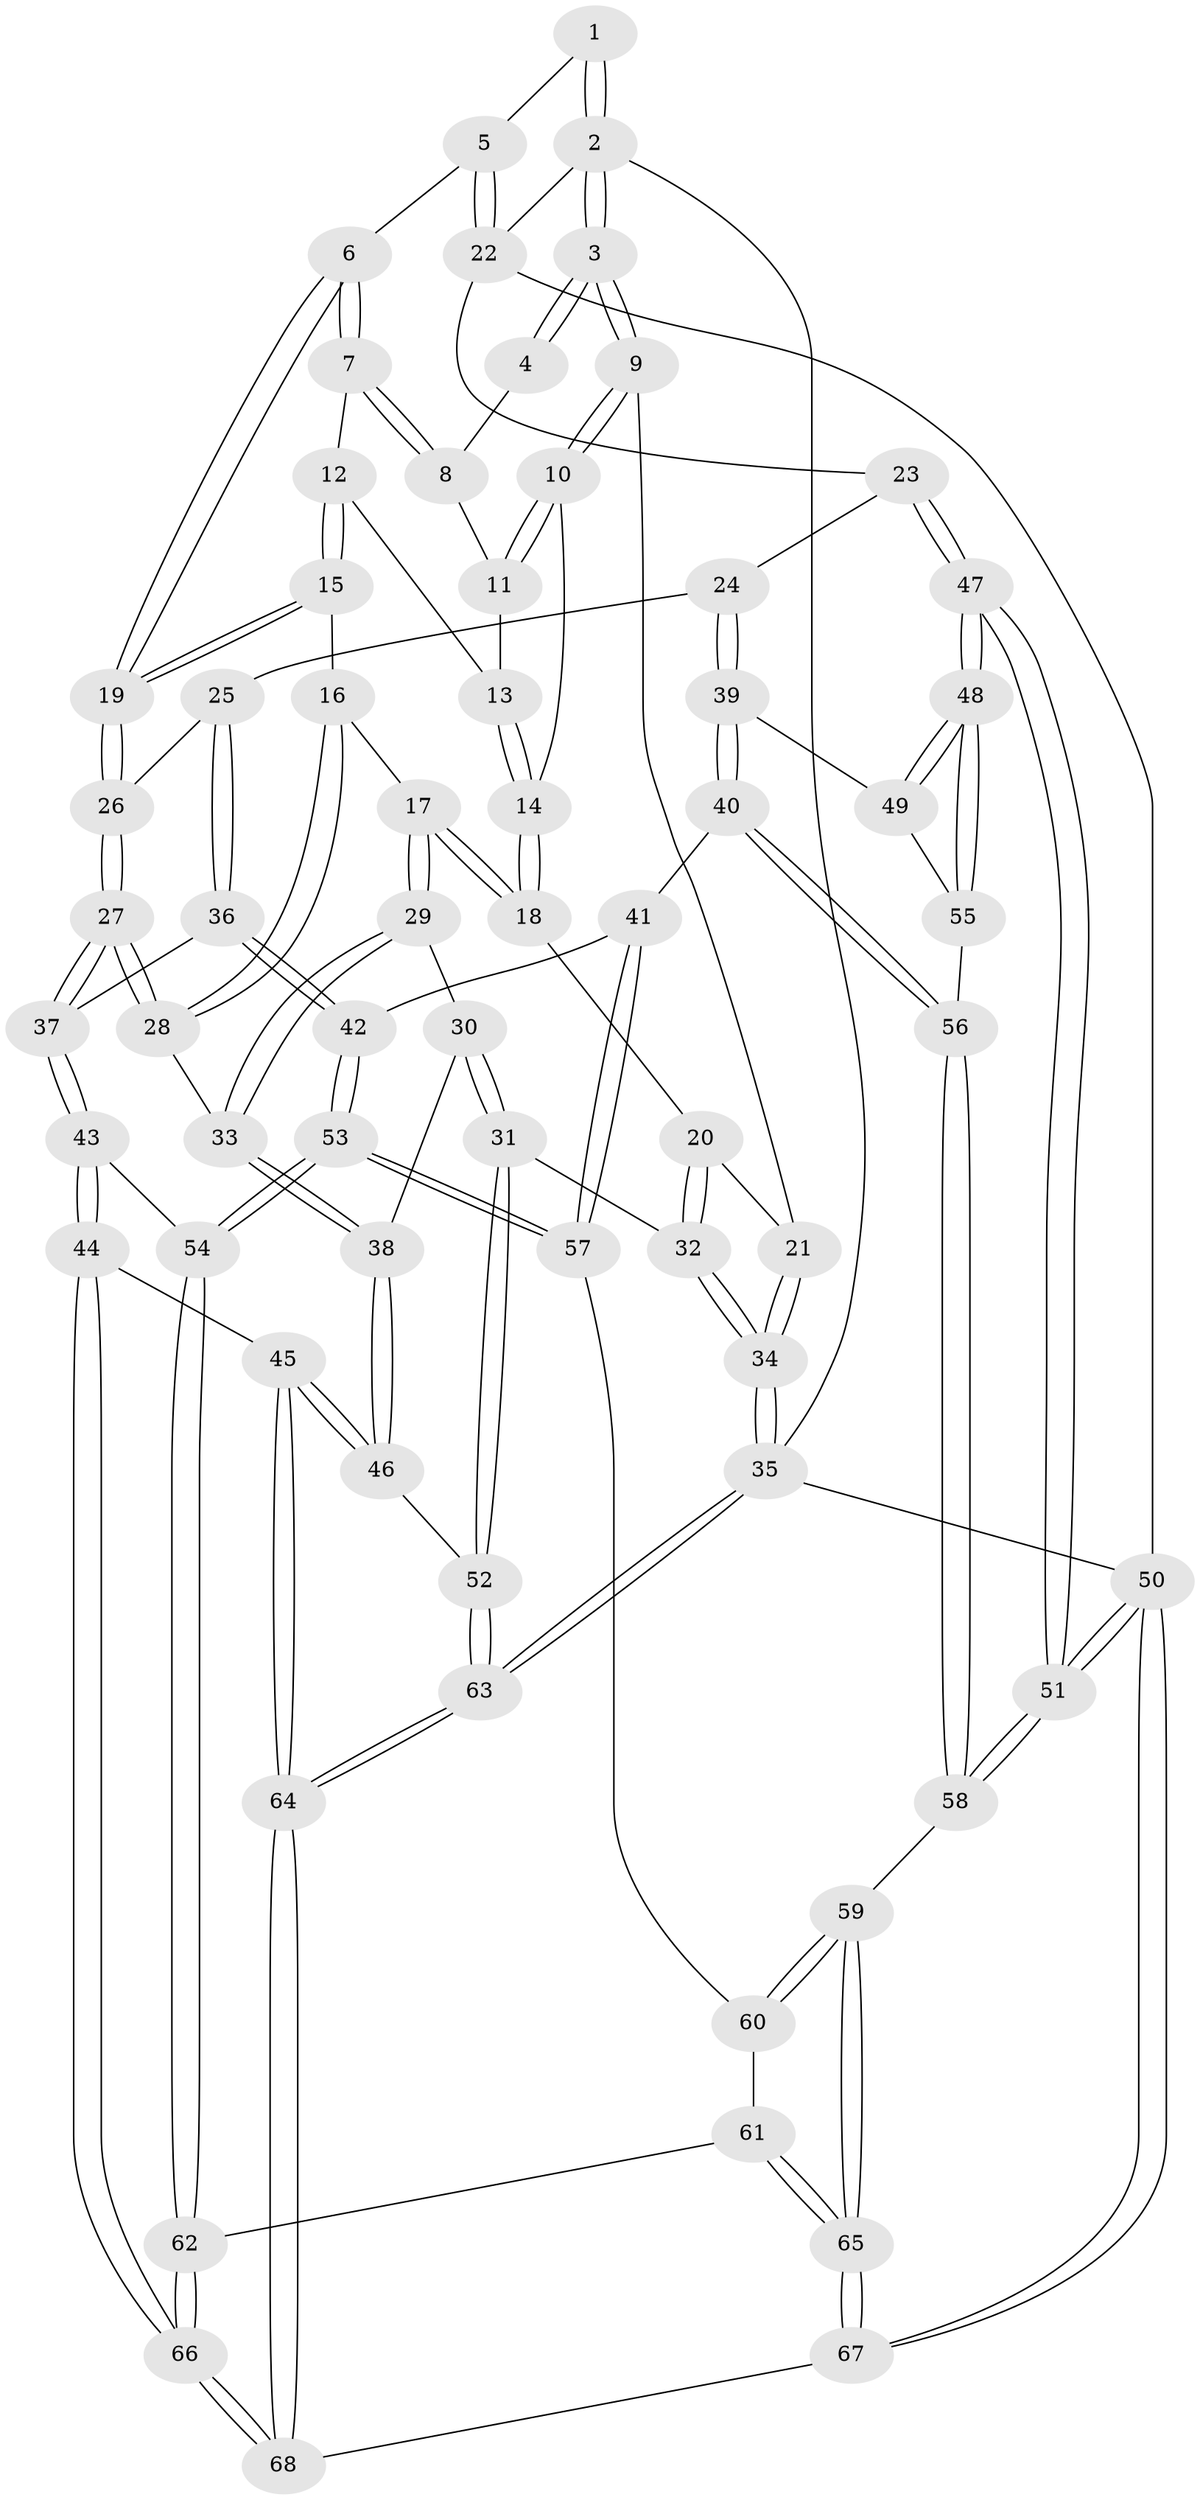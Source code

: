 // Generated by graph-tools (version 1.1) at 2025/03/03/09/25 03:03:23]
// undirected, 68 vertices, 167 edges
graph export_dot {
graph [start="1"]
  node [color=gray90,style=filled];
  1 [pos="+0.6048370250216478+0"];
  2 [pos="+0+0"];
  3 [pos="+0+0"];
  4 [pos="+0.43660138077053207+0.0809554937777702"];
  5 [pos="+1+0"];
  6 [pos="+1+0.011459002575686175"];
  7 [pos="+0.6049358467459146+0.25016592730737597"];
  8 [pos="+0.43338653984019004+0.11112880129368366"];
  9 [pos="+0+0"];
  10 [pos="+0.1631924383149084+0.24695322106506437"];
  11 [pos="+0.38167286810881734+0.15535841692951238"];
  12 [pos="+0.5724203819056262+0.2891357685014847"];
  13 [pos="+0.4797696822245304+0.2675041813010739"];
  14 [pos="+0.1876786116810145+0.28063149700213535"];
  15 [pos="+0.5368384429286877+0.4123482988184148"];
  16 [pos="+0.5227770159297678+0.4216572197100579"];
  17 [pos="+0.2575986529375185+0.4218850510845349"];
  18 [pos="+0.23676320356122982+0.39102662600888355"];
  19 [pos="+0.6902816018755479+0.5198575973693814"];
  20 [pos="+0.06556308678100985+0.5148456242985686"];
  21 [pos="+0+0.3082506616387351"];
  22 [pos="+1+0"];
  23 [pos="+1+0.42544610544406447"];
  24 [pos="+0.786708190427357+0.6136694394733425"];
  25 [pos="+0.720702042080165+0.5778758817083386"];
  26 [pos="+0.7126063711463597+0.5726876892714888"];
  27 [pos="+0.5219489540633452+0.6810750821103249"];
  28 [pos="+0.47303509819766226+0.6420401624580916"];
  29 [pos="+0.25960360124379495+0.5660495065734537"];
  30 [pos="+0.2372497374724126+0.5989110058590955"];
  31 [pos="+0.13158139670873248+0.7264323396094632"];
  32 [pos="+0.06341820472892853+0.729565235820478"];
  33 [pos="+0.4660911589003845+0.6420908204670723"];
  34 [pos="+0+0.7687504152079673"];
  35 [pos="+0+1"];
  36 [pos="+0.642012069802738+0.7409075479936993"];
  37 [pos="+0.5223462127363436+0.6825453624238871"];
  38 [pos="+0.3725951923697626+0.7413569273775581"];
  39 [pos="+0.7938794032515756+0.7159252363645291"];
  40 [pos="+0.778167715286038+0.7510158128850408"];
  41 [pos="+0.7646410510486478+0.7601144950546886"];
  42 [pos="+0.6698108079668411+0.7630882288507636"];
  43 [pos="+0.5080315875766399+0.8520467616390559"];
  44 [pos="+0.4801429740632439+0.870263660381265"];
  45 [pos="+0.428678468580457+0.8886446744299049"];
  46 [pos="+0.3279159630432363+0.8330310224914959"];
  47 [pos="+1+0.7830625738260572"];
  48 [pos="+1+0.7792819777342218"];
  49 [pos="+0.9290781498692723+0.7522955242568138"];
  50 [pos="+1+1"];
  51 [pos="+1+0.9855871480130757"];
  52 [pos="+0.2299112530845032+0.8257251211240336"];
  53 [pos="+0.595254777755333+0.8649774101448239"];
  54 [pos="+0.5784779136637276+0.8727596568004036"];
  55 [pos="+0.8550163914475012+0.8468962469297117"];
  56 [pos="+0.84339709761157+0.8517434809829725"];
  57 [pos="+0.7182720051200012+0.8644665616449564"];
  58 [pos="+0.8485822253125507+0.92115853986851"];
  59 [pos="+0.837094725451667+0.9305134346682628"];
  60 [pos="+0.7221162449641446+0.8745977329058131"];
  61 [pos="+0.7102269255965404+0.9331253979803015"];
  62 [pos="+0.62576908150594+0.9601839604381702"];
  63 [pos="+0.16727861465301547+1"];
  64 [pos="+0.31517725914475825+1"];
  65 [pos="+0.7866170538944445+1"];
  66 [pos="+0.6228501134538551+1"];
  67 [pos="+0.745880479571438+1"];
  68 [pos="+0.6341640422686421+1"];
  1 -- 2;
  1 -- 2;
  1 -- 5;
  2 -- 3;
  2 -- 3;
  2 -- 22;
  2 -- 35;
  3 -- 4;
  3 -- 4;
  3 -- 9;
  3 -- 9;
  4 -- 8;
  5 -- 6;
  5 -- 22;
  5 -- 22;
  6 -- 7;
  6 -- 7;
  6 -- 19;
  6 -- 19;
  7 -- 8;
  7 -- 8;
  7 -- 12;
  8 -- 11;
  9 -- 10;
  9 -- 10;
  9 -- 21;
  10 -- 11;
  10 -- 11;
  10 -- 14;
  11 -- 13;
  12 -- 13;
  12 -- 15;
  12 -- 15;
  13 -- 14;
  13 -- 14;
  14 -- 18;
  14 -- 18;
  15 -- 16;
  15 -- 19;
  15 -- 19;
  16 -- 17;
  16 -- 28;
  16 -- 28;
  17 -- 18;
  17 -- 18;
  17 -- 29;
  17 -- 29;
  18 -- 20;
  19 -- 26;
  19 -- 26;
  20 -- 21;
  20 -- 32;
  20 -- 32;
  21 -- 34;
  21 -- 34;
  22 -- 23;
  22 -- 50;
  23 -- 24;
  23 -- 47;
  23 -- 47;
  24 -- 25;
  24 -- 39;
  24 -- 39;
  25 -- 26;
  25 -- 36;
  25 -- 36;
  26 -- 27;
  26 -- 27;
  27 -- 28;
  27 -- 28;
  27 -- 37;
  27 -- 37;
  28 -- 33;
  29 -- 30;
  29 -- 33;
  29 -- 33;
  30 -- 31;
  30 -- 31;
  30 -- 38;
  31 -- 32;
  31 -- 52;
  31 -- 52;
  32 -- 34;
  32 -- 34;
  33 -- 38;
  33 -- 38;
  34 -- 35;
  34 -- 35;
  35 -- 63;
  35 -- 63;
  35 -- 50;
  36 -- 37;
  36 -- 42;
  36 -- 42;
  37 -- 43;
  37 -- 43;
  38 -- 46;
  38 -- 46;
  39 -- 40;
  39 -- 40;
  39 -- 49;
  40 -- 41;
  40 -- 56;
  40 -- 56;
  41 -- 42;
  41 -- 57;
  41 -- 57;
  42 -- 53;
  42 -- 53;
  43 -- 44;
  43 -- 44;
  43 -- 54;
  44 -- 45;
  44 -- 66;
  44 -- 66;
  45 -- 46;
  45 -- 46;
  45 -- 64;
  45 -- 64;
  46 -- 52;
  47 -- 48;
  47 -- 48;
  47 -- 51;
  47 -- 51;
  48 -- 49;
  48 -- 49;
  48 -- 55;
  48 -- 55;
  49 -- 55;
  50 -- 51;
  50 -- 51;
  50 -- 67;
  50 -- 67;
  51 -- 58;
  51 -- 58;
  52 -- 63;
  52 -- 63;
  53 -- 54;
  53 -- 54;
  53 -- 57;
  53 -- 57;
  54 -- 62;
  54 -- 62;
  55 -- 56;
  56 -- 58;
  56 -- 58;
  57 -- 60;
  58 -- 59;
  59 -- 60;
  59 -- 60;
  59 -- 65;
  59 -- 65;
  60 -- 61;
  61 -- 62;
  61 -- 65;
  61 -- 65;
  62 -- 66;
  62 -- 66;
  63 -- 64;
  63 -- 64;
  64 -- 68;
  64 -- 68;
  65 -- 67;
  65 -- 67;
  66 -- 68;
  66 -- 68;
  67 -- 68;
}
